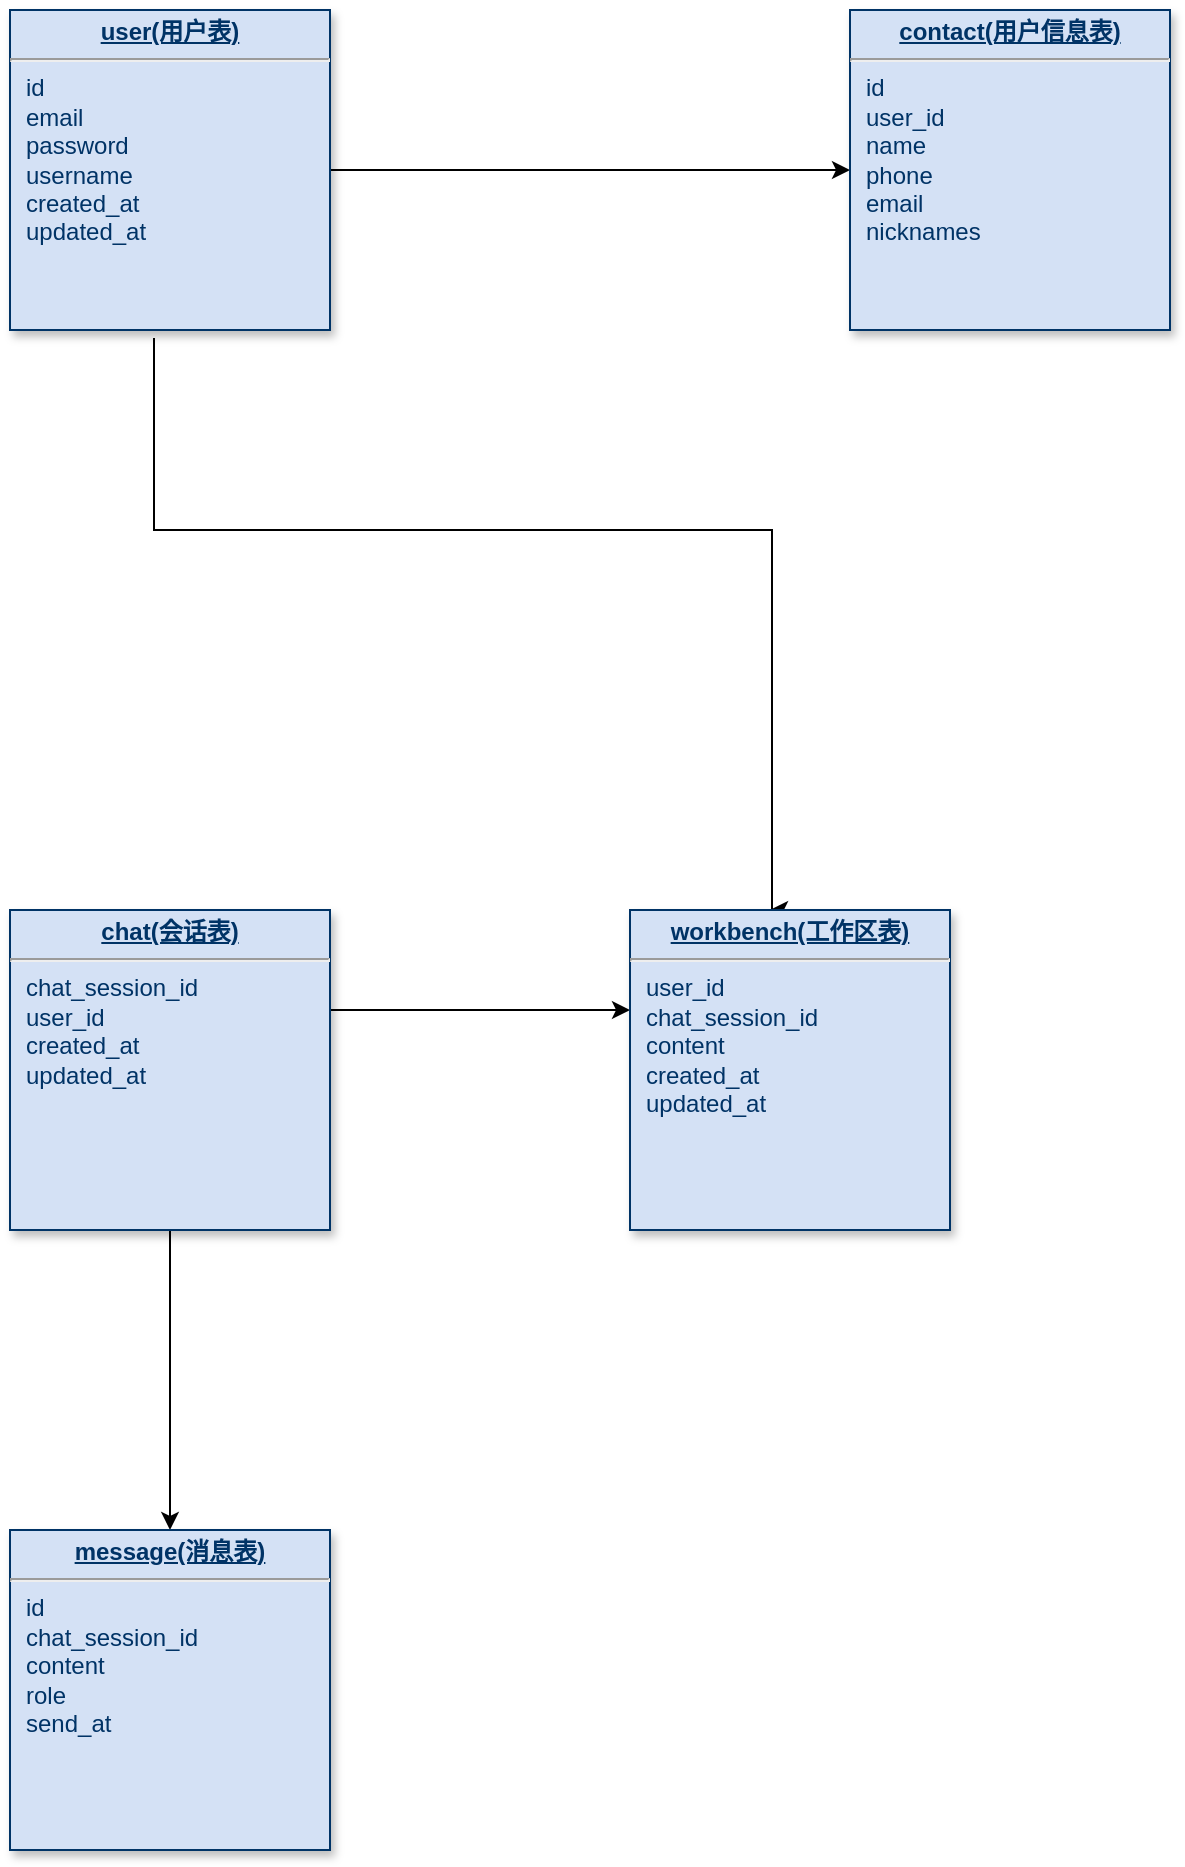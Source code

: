 <mxfile version="21.7.5" type="github">
  <diagram name="Page-1" id="efa7a0a1-bf9b-a30e-e6df-94a7791c09e9">
    <mxGraphModel dx="2074" dy="2319" grid="1" gridSize="10" guides="1" tooltips="1" connect="1" arrows="1" fold="1" page="1" pageScale="1" pageWidth="826" pageHeight="1169" background="none" math="0" shadow="0">
      <root>
        <mxCell id="0" />
        <mxCell id="1" parent="0" />
        <mxCell id="HTrX0kWVu1WrwghUB5ju-121" style="edgeStyle=orthogonalEdgeStyle;rounded=0;orthogonalLoop=1;jettySize=auto;html=1;exitX=0.45;exitY=1.025;exitDx=0;exitDy=0;exitPerimeter=0;" parent="1" source="25" edge="1">
          <mxGeometry relative="1" as="geometry">
            <mxPoint x="580" y="-180.0" as="sourcePoint" />
            <mxPoint x="850" y="80" as="targetPoint" />
            <Array as="points">
              <mxPoint x="542" y="-110" />
              <mxPoint x="851" y="-110" />
            </Array>
          </mxGeometry>
        </mxCell>
        <mxCell id="lOT8ugo9nlvpT6Auskei-26" value="" style="edgeStyle=orthogonalEdgeStyle;rounded=0;orthogonalLoop=1;jettySize=auto;html=1;" edge="1" parent="1" source="25">
          <mxGeometry relative="1" as="geometry">
            <mxPoint x="890" y="-290.0" as="targetPoint" />
          </mxGeometry>
        </mxCell>
        <mxCell id="25" value="&lt;p style=&quot;margin: 0px; margin-top: 4px; text-align: center; text-decoration: underline;&quot;&gt;&lt;b&gt;user(用户表)&lt;/b&gt;&lt;/p&gt;&lt;hr&gt;&lt;p style=&quot;margin: 0px; margin-left: 8px;&quot;&gt;&lt;span style=&quot;background-color: initial;&quot;&gt;id&lt;/span&gt;&lt;/p&gt;&lt;p style=&quot;margin: 0px; margin-left: 8px;&quot;&gt;&lt;span style=&quot;background-color: initial;&quot;&gt;email&lt;/span&gt;&lt;/p&gt;&lt;p style=&quot;margin: 0px; margin-left: 8px;&quot;&gt;password&lt;/p&gt;&lt;p style=&quot;margin: 0px; margin-left: 8px;&quot;&gt;username&lt;/p&gt;&lt;p style=&quot;margin: 0px; margin-left: 8px;&quot;&gt;created_at&lt;/p&gt;&lt;p style=&quot;margin: 0px; margin-left: 8px;&quot;&gt;updated_at&lt;/p&gt;" style="verticalAlign=top;align=left;overflow=fill;fontSize=12;fontFamily=Helvetica;html=1;strokeColor=#003366;shadow=1;fillColor=#D4E1F5;fontColor=#003366" parent="1" vertex="1">
          <mxGeometry x="470.0" y="-370.0" width="160" height="160" as="geometry" />
        </mxCell>
        <mxCell id="HTrX0kWVu1WrwghUB5ju-117" value="" style="edgeStyle=orthogonalEdgeStyle;rounded=0;orthogonalLoop=1;jettySize=auto;html=1;" parent="1" source="HTrX0kWVu1WrwghUB5ju-114" target="HTrX0kWVu1WrwghUB5ju-116" edge="1">
          <mxGeometry relative="1" as="geometry" />
        </mxCell>
        <mxCell id="HTrX0kWVu1WrwghUB5ju-119" value="" style="edgeStyle=orthogonalEdgeStyle;rounded=0;orthogonalLoop=1;jettySize=auto;html=1;" parent="1" source="HTrX0kWVu1WrwghUB5ju-114" target="HTrX0kWVu1WrwghUB5ju-118" edge="1">
          <mxGeometry relative="1" as="geometry">
            <Array as="points">
              <mxPoint x="760" y="130" />
              <mxPoint x="760" y="130" />
            </Array>
          </mxGeometry>
        </mxCell>
        <mxCell id="HTrX0kWVu1WrwghUB5ju-114" value="&lt;p style=&quot;margin: 0px; margin-top: 4px; text-align: center; text-decoration: underline;&quot;&gt;&lt;b&gt;chat(会话表)&lt;/b&gt;&lt;/p&gt;&lt;hr&gt;&lt;p style=&quot;margin: 0px; margin-left: 8px;&quot;&gt;chat_session_id&lt;/p&gt;&lt;p style=&quot;margin: 0px; margin-left: 8px;&quot;&gt;user_id&lt;/p&gt;&lt;p style=&quot;margin: 0px; margin-left: 8px;&quot;&gt;created_at&lt;/p&gt;&lt;p style=&quot;margin: 0px; margin-left: 8px;&quot;&gt;updated_at&lt;/p&gt;" style="verticalAlign=top;align=left;overflow=fill;fontSize=12;fontFamily=Helvetica;html=1;strokeColor=#003366;shadow=1;fillColor=#D4E1F5;fontColor=#003366" parent="1" vertex="1">
          <mxGeometry x="470.0" y="80.0" width="160" height="160" as="geometry" />
        </mxCell>
        <mxCell id="HTrX0kWVu1WrwghUB5ju-116" value="&lt;p style=&quot;margin: 0px; margin-top: 4px; text-align: center; text-decoration: underline;&quot;&gt;&lt;b&gt;message(消息表)&lt;/b&gt;&lt;/p&gt;&lt;hr&gt;&lt;p style=&quot;margin: 0px; margin-left: 8px;&quot;&gt;id&lt;/p&gt;&lt;p style=&quot;margin: 0px; margin-left: 8px;&quot;&gt;chat_session_id&lt;/p&gt;&lt;p style=&quot;margin: 0px; margin-left: 8px;&quot;&gt;content&lt;/p&gt;&lt;p style=&quot;margin: 0px; margin-left: 8px;&quot;&gt;role&lt;/p&gt;&lt;p style=&quot;margin: 0px; margin-left: 8px;&quot;&gt;send_at&lt;/p&gt;" style="verticalAlign=top;align=left;overflow=fill;fontSize=12;fontFamily=Helvetica;html=1;strokeColor=#003366;shadow=1;fillColor=#D4E1F5;fontColor=#003366" parent="1" vertex="1">
          <mxGeometry x="470" y="390.0" width="160" height="160" as="geometry" />
        </mxCell>
        <mxCell id="HTrX0kWVu1WrwghUB5ju-118" value="&lt;p style=&quot;margin: 0px; margin-top: 4px; text-align: center; text-decoration: underline;&quot;&gt;&lt;b&gt;workbench(工作区表)&lt;/b&gt;&lt;/p&gt;&lt;hr&gt;&lt;p style=&quot;margin: 0px; margin-left: 8px;&quot;&gt;user_id&lt;br&gt;&lt;/p&gt;&lt;p style=&quot;margin: 0px; margin-left: 8px;&quot;&gt;chat_session_id&lt;/p&gt;&lt;p style=&quot;margin: 0px; margin-left: 8px;&quot;&gt;content&lt;/p&gt;&lt;p style=&quot;margin: 0px; margin-left: 8px;&quot;&gt;created_at&lt;/p&gt;&lt;p style=&quot;margin: 0px; margin-left: 8px;&quot;&gt;updated_at&lt;/p&gt;" style="verticalAlign=top;align=left;overflow=fill;fontSize=12;fontFamily=Helvetica;html=1;strokeColor=#003366;shadow=1;fillColor=#D4E1F5;fontColor=#003366" parent="1" vertex="1">
          <mxGeometry x="780" y="80.0" width="160" height="160" as="geometry" />
        </mxCell>
        <mxCell id="lOT8ugo9nlvpT6Auskei-28" value="&lt;p style=&quot;margin: 0px; margin-top: 4px; text-align: center; text-decoration: underline;&quot;&gt;&lt;b&gt;contact(用户信息表)&lt;/b&gt;&lt;/p&gt;&lt;hr&gt;&lt;p style=&quot;margin: 0px; margin-left: 8px;&quot;&gt;&lt;span style=&quot;background-color: initial;&quot;&gt;id&lt;/span&gt;&lt;/p&gt;&lt;p style=&quot;margin: 0px; margin-left: 8px;&quot;&gt;&lt;span style=&quot;background-color: initial;&quot;&gt;user_id&lt;/span&gt;&lt;/p&gt;&lt;p style=&quot;margin: 0px; margin-left: 8px;&quot;&gt;name&lt;/p&gt;&lt;p style=&quot;margin: 0px; margin-left: 8px;&quot;&gt;phone&lt;/p&gt;&lt;p style=&quot;margin: 0px; margin-left: 8px;&quot;&gt;email&lt;/p&gt;&lt;p style=&quot;margin: 0px; margin-left: 8px;&quot;&gt;nicknames&lt;/p&gt;" style="verticalAlign=top;align=left;overflow=fill;fontSize=12;fontFamily=Helvetica;html=1;strokeColor=#003366;shadow=1;fillColor=#D4E1F5;fontColor=#003366" vertex="1" parent="1">
          <mxGeometry x="890" y="-370.0" width="160" height="160" as="geometry" />
        </mxCell>
      </root>
    </mxGraphModel>
  </diagram>
</mxfile>
